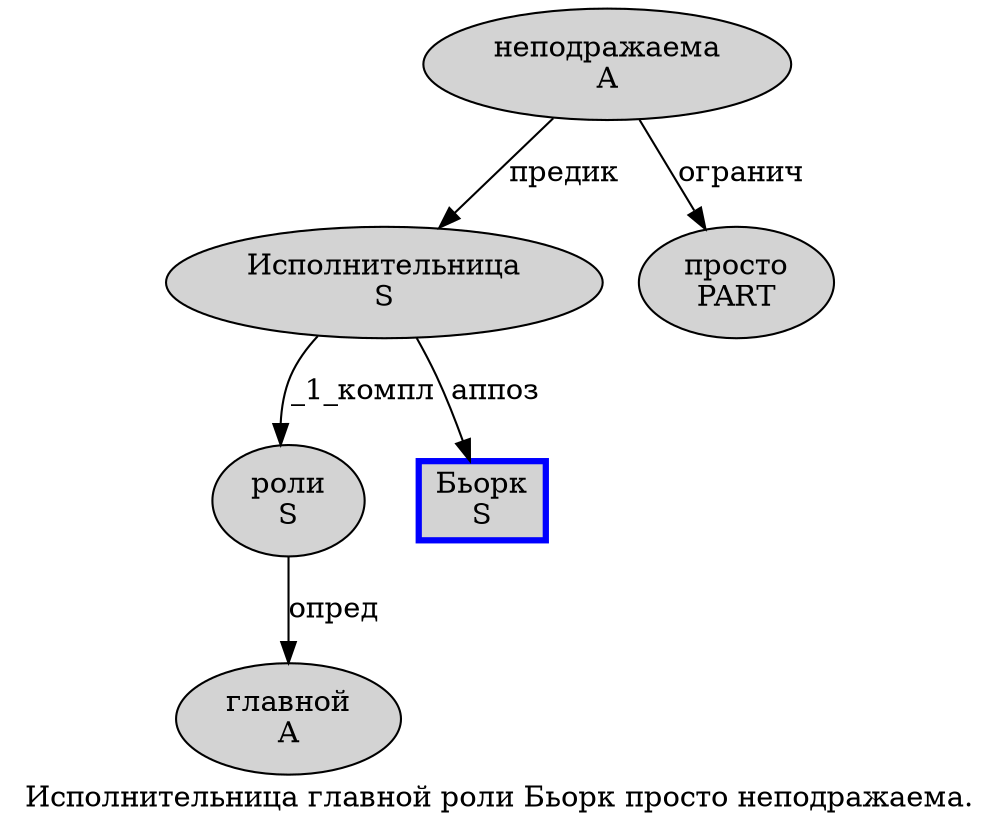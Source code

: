 digraph SENTENCE_847 {
	graph [label="Исполнительница главной роли Бьорк просто неподражаема."]
	node [style=filled]
		0 [label="Исполнительница
S" color="" fillcolor=lightgray penwidth=1 shape=ellipse]
		1 [label="главной
A" color="" fillcolor=lightgray penwidth=1 shape=ellipse]
		2 [label="роли
S" color="" fillcolor=lightgray penwidth=1 shape=ellipse]
		3 [label="Бьорк
S" color=blue fillcolor=lightgray penwidth=3 shape=box]
		4 [label="просто
PART" color="" fillcolor=lightgray penwidth=1 shape=ellipse]
		5 [label="неподражаема
A" color="" fillcolor=lightgray penwidth=1 shape=ellipse]
			5 -> 0 [label="предик"]
			5 -> 4 [label="огранич"]
			0 -> 2 [label="_1_компл"]
			0 -> 3 [label="аппоз"]
			2 -> 1 [label="опред"]
}